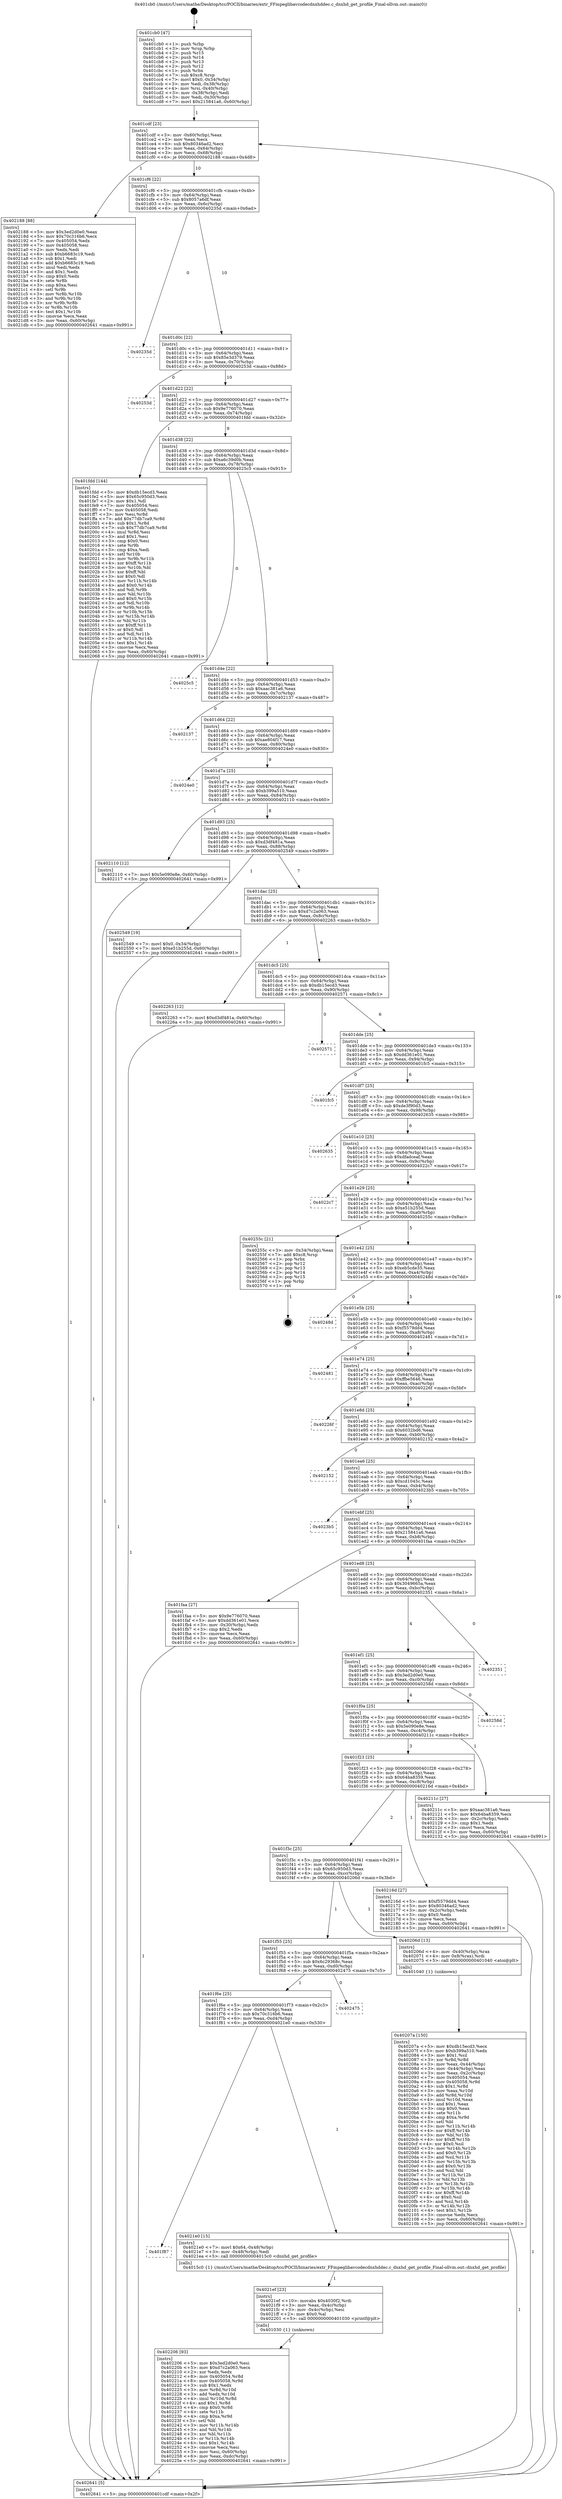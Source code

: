 digraph "0x401cb0" {
  label = "0x401cb0 (/mnt/c/Users/mathe/Desktop/tcc/POCII/binaries/extr_FFmpeglibavcodecdnxhddec.c_dnxhd_get_profile_Final-ollvm.out::main(0))"
  labelloc = "t"
  node[shape=record]

  Entry [label="",width=0.3,height=0.3,shape=circle,fillcolor=black,style=filled]
  "0x401cdf" [label="{
     0x401cdf [23]\l
     | [instrs]\l
     &nbsp;&nbsp;0x401cdf \<+3\>: mov -0x60(%rbp),%eax\l
     &nbsp;&nbsp;0x401ce2 \<+2\>: mov %eax,%ecx\l
     &nbsp;&nbsp;0x401ce4 \<+6\>: sub $0x80346ad2,%ecx\l
     &nbsp;&nbsp;0x401cea \<+3\>: mov %eax,-0x64(%rbp)\l
     &nbsp;&nbsp;0x401ced \<+3\>: mov %ecx,-0x68(%rbp)\l
     &nbsp;&nbsp;0x401cf0 \<+6\>: je 0000000000402188 \<main+0x4d8\>\l
  }"]
  "0x402188" [label="{
     0x402188 [88]\l
     | [instrs]\l
     &nbsp;&nbsp;0x402188 \<+5\>: mov $0x3ed2d0e0,%eax\l
     &nbsp;&nbsp;0x40218d \<+5\>: mov $0x70c316b6,%ecx\l
     &nbsp;&nbsp;0x402192 \<+7\>: mov 0x405054,%edx\l
     &nbsp;&nbsp;0x402199 \<+7\>: mov 0x405058,%esi\l
     &nbsp;&nbsp;0x4021a0 \<+2\>: mov %edx,%edi\l
     &nbsp;&nbsp;0x4021a2 \<+6\>: sub $0xb6683c19,%edi\l
     &nbsp;&nbsp;0x4021a8 \<+3\>: sub $0x1,%edi\l
     &nbsp;&nbsp;0x4021ab \<+6\>: add $0xb6683c19,%edi\l
     &nbsp;&nbsp;0x4021b1 \<+3\>: imul %edi,%edx\l
     &nbsp;&nbsp;0x4021b4 \<+3\>: and $0x1,%edx\l
     &nbsp;&nbsp;0x4021b7 \<+3\>: cmp $0x0,%edx\l
     &nbsp;&nbsp;0x4021ba \<+4\>: sete %r8b\l
     &nbsp;&nbsp;0x4021be \<+3\>: cmp $0xa,%esi\l
     &nbsp;&nbsp;0x4021c1 \<+4\>: setl %r9b\l
     &nbsp;&nbsp;0x4021c5 \<+3\>: mov %r8b,%r10b\l
     &nbsp;&nbsp;0x4021c8 \<+3\>: and %r9b,%r10b\l
     &nbsp;&nbsp;0x4021cb \<+3\>: xor %r9b,%r8b\l
     &nbsp;&nbsp;0x4021ce \<+3\>: or %r8b,%r10b\l
     &nbsp;&nbsp;0x4021d1 \<+4\>: test $0x1,%r10b\l
     &nbsp;&nbsp;0x4021d5 \<+3\>: cmovne %ecx,%eax\l
     &nbsp;&nbsp;0x4021d8 \<+3\>: mov %eax,-0x60(%rbp)\l
     &nbsp;&nbsp;0x4021db \<+5\>: jmp 0000000000402641 \<main+0x991\>\l
  }"]
  "0x401cf6" [label="{
     0x401cf6 [22]\l
     | [instrs]\l
     &nbsp;&nbsp;0x401cf6 \<+5\>: jmp 0000000000401cfb \<main+0x4b\>\l
     &nbsp;&nbsp;0x401cfb \<+3\>: mov -0x64(%rbp),%eax\l
     &nbsp;&nbsp;0x401cfe \<+5\>: sub $0x8057a6df,%eax\l
     &nbsp;&nbsp;0x401d03 \<+3\>: mov %eax,-0x6c(%rbp)\l
     &nbsp;&nbsp;0x401d06 \<+6\>: je 000000000040235d \<main+0x6ad\>\l
  }"]
  Exit [label="",width=0.3,height=0.3,shape=circle,fillcolor=black,style=filled,peripheries=2]
  "0x40235d" [label="{
     0x40235d\l
  }", style=dashed]
  "0x401d0c" [label="{
     0x401d0c [22]\l
     | [instrs]\l
     &nbsp;&nbsp;0x401d0c \<+5\>: jmp 0000000000401d11 \<main+0x61\>\l
     &nbsp;&nbsp;0x401d11 \<+3\>: mov -0x64(%rbp),%eax\l
     &nbsp;&nbsp;0x401d14 \<+5\>: sub $0x85e3d379,%eax\l
     &nbsp;&nbsp;0x401d19 \<+3\>: mov %eax,-0x70(%rbp)\l
     &nbsp;&nbsp;0x401d1c \<+6\>: je 000000000040253d \<main+0x88d\>\l
  }"]
  "0x402206" [label="{
     0x402206 [93]\l
     | [instrs]\l
     &nbsp;&nbsp;0x402206 \<+5\>: mov $0x3ed2d0e0,%esi\l
     &nbsp;&nbsp;0x40220b \<+5\>: mov $0xd7c2a063,%ecx\l
     &nbsp;&nbsp;0x402210 \<+2\>: xor %edx,%edx\l
     &nbsp;&nbsp;0x402212 \<+8\>: mov 0x405054,%r8d\l
     &nbsp;&nbsp;0x40221a \<+8\>: mov 0x405058,%r9d\l
     &nbsp;&nbsp;0x402222 \<+3\>: sub $0x1,%edx\l
     &nbsp;&nbsp;0x402225 \<+3\>: mov %r8d,%r10d\l
     &nbsp;&nbsp;0x402228 \<+3\>: add %edx,%r10d\l
     &nbsp;&nbsp;0x40222b \<+4\>: imul %r10d,%r8d\l
     &nbsp;&nbsp;0x40222f \<+4\>: and $0x1,%r8d\l
     &nbsp;&nbsp;0x402233 \<+4\>: cmp $0x0,%r8d\l
     &nbsp;&nbsp;0x402237 \<+4\>: sete %r11b\l
     &nbsp;&nbsp;0x40223b \<+4\>: cmp $0xa,%r9d\l
     &nbsp;&nbsp;0x40223f \<+3\>: setl %bl\l
     &nbsp;&nbsp;0x402242 \<+3\>: mov %r11b,%r14b\l
     &nbsp;&nbsp;0x402245 \<+3\>: and %bl,%r14b\l
     &nbsp;&nbsp;0x402248 \<+3\>: xor %bl,%r11b\l
     &nbsp;&nbsp;0x40224b \<+3\>: or %r11b,%r14b\l
     &nbsp;&nbsp;0x40224e \<+4\>: test $0x1,%r14b\l
     &nbsp;&nbsp;0x402252 \<+3\>: cmovne %ecx,%esi\l
     &nbsp;&nbsp;0x402255 \<+3\>: mov %esi,-0x60(%rbp)\l
     &nbsp;&nbsp;0x402258 \<+6\>: mov %eax,-0xdc(%rbp)\l
     &nbsp;&nbsp;0x40225e \<+5\>: jmp 0000000000402641 \<main+0x991\>\l
  }"]
  "0x40253d" [label="{
     0x40253d\l
  }", style=dashed]
  "0x401d22" [label="{
     0x401d22 [22]\l
     | [instrs]\l
     &nbsp;&nbsp;0x401d22 \<+5\>: jmp 0000000000401d27 \<main+0x77\>\l
     &nbsp;&nbsp;0x401d27 \<+3\>: mov -0x64(%rbp),%eax\l
     &nbsp;&nbsp;0x401d2a \<+5\>: sub $0x9e776070,%eax\l
     &nbsp;&nbsp;0x401d2f \<+3\>: mov %eax,-0x74(%rbp)\l
     &nbsp;&nbsp;0x401d32 \<+6\>: je 0000000000401fdd \<main+0x32d\>\l
  }"]
  "0x4021ef" [label="{
     0x4021ef [23]\l
     | [instrs]\l
     &nbsp;&nbsp;0x4021ef \<+10\>: movabs $0x4030f2,%rdi\l
     &nbsp;&nbsp;0x4021f9 \<+3\>: mov %eax,-0x4c(%rbp)\l
     &nbsp;&nbsp;0x4021fc \<+3\>: mov -0x4c(%rbp),%esi\l
     &nbsp;&nbsp;0x4021ff \<+2\>: mov $0x0,%al\l
     &nbsp;&nbsp;0x402201 \<+5\>: call 0000000000401030 \<printf@plt\>\l
     | [calls]\l
     &nbsp;&nbsp;0x401030 \{1\} (unknown)\l
  }"]
  "0x401fdd" [label="{
     0x401fdd [144]\l
     | [instrs]\l
     &nbsp;&nbsp;0x401fdd \<+5\>: mov $0xdb15ecd3,%eax\l
     &nbsp;&nbsp;0x401fe2 \<+5\>: mov $0x65c950d3,%ecx\l
     &nbsp;&nbsp;0x401fe7 \<+2\>: mov $0x1,%dl\l
     &nbsp;&nbsp;0x401fe9 \<+7\>: mov 0x405054,%esi\l
     &nbsp;&nbsp;0x401ff0 \<+7\>: mov 0x405058,%edi\l
     &nbsp;&nbsp;0x401ff7 \<+3\>: mov %esi,%r8d\l
     &nbsp;&nbsp;0x401ffa \<+7\>: add $0x77db7ca9,%r8d\l
     &nbsp;&nbsp;0x402001 \<+4\>: sub $0x1,%r8d\l
     &nbsp;&nbsp;0x402005 \<+7\>: sub $0x77db7ca9,%r8d\l
     &nbsp;&nbsp;0x40200c \<+4\>: imul %r8d,%esi\l
     &nbsp;&nbsp;0x402010 \<+3\>: and $0x1,%esi\l
     &nbsp;&nbsp;0x402013 \<+3\>: cmp $0x0,%esi\l
     &nbsp;&nbsp;0x402016 \<+4\>: sete %r9b\l
     &nbsp;&nbsp;0x40201a \<+3\>: cmp $0xa,%edi\l
     &nbsp;&nbsp;0x40201d \<+4\>: setl %r10b\l
     &nbsp;&nbsp;0x402021 \<+3\>: mov %r9b,%r11b\l
     &nbsp;&nbsp;0x402024 \<+4\>: xor $0xff,%r11b\l
     &nbsp;&nbsp;0x402028 \<+3\>: mov %r10b,%bl\l
     &nbsp;&nbsp;0x40202b \<+3\>: xor $0xff,%bl\l
     &nbsp;&nbsp;0x40202e \<+3\>: xor $0x0,%dl\l
     &nbsp;&nbsp;0x402031 \<+3\>: mov %r11b,%r14b\l
     &nbsp;&nbsp;0x402034 \<+4\>: and $0x0,%r14b\l
     &nbsp;&nbsp;0x402038 \<+3\>: and %dl,%r9b\l
     &nbsp;&nbsp;0x40203b \<+3\>: mov %bl,%r15b\l
     &nbsp;&nbsp;0x40203e \<+4\>: and $0x0,%r15b\l
     &nbsp;&nbsp;0x402042 \<+3\>: and %dl,%r10b\l
     &nbsp;&nbsp;0x402045 \<+3\>: or %r9b,%r14b\l
     &nbsp;&nbsp;0x402048 \<+3\>: or %r10b,%r15b\l
     &nbsp;&nbsp;0x40204b \<+3\>: xor %r15b,%r14b\l
     &nbsp;&nbsp;0x40204e \<+3\>: or %bl,%r11b\l
     &nbsp;&nbsp;0x402051 \<+4\>: xor $0xff,%r11b\l
     &nbsp;&nbsp;0x402055 \<+3\>: or $0x0,%dl\l
     &nbsp;&nbsp;0x402058 \<+3\>: and %dl,%r11b\l
     &nbsp;&nbsp;0x40205b \<+3\>: or %r11b,%r14b\l
     &nbsp;&nbsp;0x40205e \<+4\>: test $0x1,%r14b\l
     &nbsp;&nbsp;0x402062 \<+3\>: cmovne %ecx,%eax\l
     &nbsp;&nbsp;0x402065 \<+3\>: mov %eax,-0x60(%rbp)\l
     &nbsp;&nbsp;0x402068 \<+5\>: jmp 0000000000402641 \<main+0x991\>\l
  }"]
  "0x401d38" [label="{
     0x401d38 [22]\l
     | [instrs]\l
     &nbsp;&nbsp;0x401d38 \<+5\>: jmp 0000000000401d3d \<main+0x8d\>\l
     &nbsp;&nbsp;0x401d3d \<+3\>: mov -0x64(%rbp),%eax\l
     &nbsp;&nbsp;0x401d40 \<+5\>: sub $0xa6c39d0b,%eax\l
     &nbsp;&nbsp;0x401d45 \<+3\>: mov %eax,-0x78(%rbp)\l
     &nbsp;&nbsp;0x401d48 \<+6\>: je 00000000004025c5 \<main+0x915\>\l
  }"]
  "0x401f87" [label="{
     0x401f87\l
  }", style=dashed]
  "0x4025c5" [label="{
     0x4025c5\l
  }", style=dashed]
  "0x401d4e" [label="{
     0x401d4e [22]\l
     | [instrs]\l
     &nbsp;&nbsp;0x401d4e \<+5\>: jmp 0000000000401d53 \<main+0xa3\>\l
     &nbsp;&nbsp;0x401d53 \<+3\>: mov -0x64(%rbp),%eax\l
     &nbsp;&nbsp;0x401d56 \<+5\>: sub $0xaac381a6,%eax\l
     &nbsp;&nbsp;0x401d5b \<+3\>: mov %eax,-0x7c(%rbp)\l
     &nbsp;&nbsp;0x401d5e \<+6\>: je 0000000000402137 \<main+0x487\>\l
  }"]
  "0x4021e0" [label="{
     0x4021e0 [15]\l
     | [instrs]\l
     &nbsp;&nbsp;0x4021e0 \<+7\>: movl $0x64,-0x48(%rbp)\l
     &nbsp;&nbsp;0x4021e7 \<+3\>: mov -0x48(%rbp),%edi\l
     &nbsp;&nbsp;0x4021ea \<+5\>: call 00000000004015c0 \<dnxhd_get_profile\>\l
     | [calls]\l
     &nbsp;&nbsp;0x4015c0 \{1\} (/mnt/c/Users/mathe/Desktop/tcc/POCII/binaries/extr_FFmpeglibavcodecdnxhddec.c_dnxhd_get_profile_Final-ollvm.out::dnxhd_get_profile)\l
  }"]
  "0x402137" [label="{
     0x402137\l
  }", style=dashed]
  "0x401d64" [label="{
     0x401d64 [22]\l
     | [instrs]\l
     &nbsp;&nbsp;0x401d64 \<+5\>: jmp 0000000000401d69 \<main+0xb9\>\l
     &nbsp;&nbsp;0x401d69 \<+3\>: mov -0x64(%rbp),%eax\l
     &nbsp;&nbsp;0x401d6c \<+5\>: sub $0xae804f17,%eax\l
     &nbsp;&nbsp;0x401d71 \<+3\>: mov %eax,-0x80(%rbp)\l
     &nbsp;&nbsp;0x401d74 \<+6\>: je 00000000004024e0 \<main+0x830\>\l
  }"]
  "0x401f6e" [label="{
     0x401f6e [25]\l
     | [instrs]\l
     &nbsp;&nbsp;0x401f6e \<+5\>: jmp 0000000000401f73 \<main+0x2c3\>\l
     &nbsp;&nbsp;0x401f73 \<+3\>: mov -0x64(%rbp),%eax\l
     &nbsp;&nbsp;0x401f76 \<+5\>: sub $0x70c316b6,%eax\l
     &nbsp;&nbsp;0x401f7b \<+6\>: mov %eax,-0xd4(%rbp)\l
     &nbsp;&nbsp;0x401f81 \<+6\>: je 00000000004021e0 \<main+0x530\>\l
  }"]
  "0x4024e0" [label="{
     0x4024e0\l
  }", style=dashed]
  "0x401d7a" [label="{
     0x401d7a [25]\l
     | [instrs]\l
     &nbsp;&nbsp;0x401d7a \<+5\>: jmp 0000000000401d7f \<main+0xcf\>\l
     &nbsp;&nbsp;0x401d7f \<+3\>: mov -0x64(%rbp),%eax\l
     &nbsp;&nbsp;0x401d82 \<+5\>: sub $0xb399a510,%eax\l
     &nbsp;&nbsp;0x401d87 \<+6\>: mov %eax,-0x84(%rbp)\l
     &nbsp;&nbsp;0x401d8d \<+6\>: je 0000000000402110 \<main+0x460\>\l
  }"]
  "0x402475" [label="{
     0x402475\l
  }", style=dashed]
  "0x402110" [label="{
     0x402110 [12]\l
     | [instrs]\l
     &nbsp;&nbsp;0x402110 \<+7\>: movl $0x5e090e8e,-0x60(%rbp)\l
     &nbsp;&nbsp;0x402117 \<+5\>: jmp 0000000000402641 \<main+0x991\>\l
  }"]
  "0x401d93" [label="{
     0x401d93 [25]\l
     | [instrs]\l
     &nbsp;&nbsp;0x401d93 \<+5\>: jmp 0000000000401d98 \<main+0xe8\>\l
     &nbsp;&nbsp;0x401d98 \<+3\>: mov -0x64(%rbp),%eax\l
     &nbsp;&nbsp;0x401d9b \<+5\>: sub $0xd3df481a,%eax\l
     &nbsp;&nbsp;0x401da0 \<+6\>: mov %eax,-0x88(%rbp)\l
     &nbsp;&nbsp;0x401da6 \<+6\>: je 0000000000402549 \<main+0x899\>\l
  }"]
  "0x40207a" [label="{
     0x40207a [150]\l
     | [instrs]\l
     &nbsp;&nbsp;0x40207a \<+5\>: mov $0xdb15ecd3,%ecx\l
     &nbsp;&nbsp;0x40207f \<+5\>: mov $0xb399a510,%edx\l
     &nbsp;&nbsp;0x402084 \<+3\>: mov $0x1,%sil\l
     &nbsp;&nbsp;0x402087 \<+3\>: xor %r8d,%r8d\l
     &nbsp;&nbsp;0x40208a \<+3\>: mov %eax,-0x44(%rbp)\l
     &nbsp;&nbsp;0x40208d \<+3\>: mov -0x44(%rbp),%eax\l
     &nbsp;&nbsp;0x402090 \<+3\>: mov %eax,-0x2c(%rbp)\l
     &nbsp;&nbsp;0x402093 \<+7\>: mov 0x405054,%eax\l
     &nbsp;&nbsp;0x40209a \<+8\>: mov 0x405058,%r9d\l
     &nbsp;&nbsp;0x4020a2 \<+4\>: sub $0x1,%r8d\l
     &nbsp;&nbsp;0x4020a6 \<+3\>: mov %eax,%r10d\l
     &nbsp;&nbsp;0x4020a9 \<+3\>: add %r8d,%r10d\l
     &nbsp;&nbsp;0x4020ac \<+4\>: imul %r10d,%eax\l
     &nbsp;&nbsp;0x4020b0 \<+3\>: and $0x1,%eax\l
     &nbsp;&nbsp;0x4020b3 \<+3\>: cmp $0x0,%eax\l
     &nbsp;&nbsp;0x4020b6 \<+4\>: sete %r11b\l
     &nbsp;&nbsp;0x4020ba \<+4\>: cmp $0xa,%r9d\l
     &nbsp;&nbsp;0x4020be \<+3\>: setl %bl\l
     &nbsp;&nbsp;0x4020c1 \<+3\>: mov %r11b,%r14b\l
     &nbsp;&nbsp;0x4020c4 \<+4\>: xor $0xff,%r14b\l
     &nbsp;&nbsp;0x4020c8 \<+3\>: mov %bl,%r15b\l
     &nbsp;&nbsp;0x4020cb \<+4\>: xor $0xff,%r15b\l
     &nbsp;&nbsp;0x4020cf \<+4\>: xor $0x0,%sil\l
     &nbsp;&nbsp;0x4020d3 \<+3\>: mov %r14b,%r12b\l
     &nbsp;&nbsp;0x4020d6 \<+4\>: and $0x0,%r12b\l
     &nbsp;&nbsp;0x4020da \<+3\>: and %sil,%r11b\l
     &nbsp;&nbsp;0x4020dd \<+3\>: mov %r15b,%r13b\l
     &nbsp;&nbsp;0x4020e0 \<+4\>: and $0x0,%r13b\l
     &nbsp;&nbsp;0x4020e4 \<+3\>: and %sil,%bl\l
     &nbsp;&nbsp;0x4020e7 \<+3\>: or %r11b,%r12b\l
     &nbsp;&nbsp;0x4020ea \<+3\>: or %bl,%r13b\l
     &nbsp;&nbsp;0x4020ed \<+3\>: xor %r13b,%r12b\l
     &nbsp;&nbsp;0x4020f0 \<+3\>: or %r15b,%r14b\l
     &nbsp;&nbsp;0x4020f3 \<+4\>: xor $0xff,%r14b\l
     &nbsp;&nbsp;0x4020f7 \<+4\>: or $0x0,%sil\l
     &nbsp;&nbsp;0x4020fb \<+3\>: and %sil,%r14b\l
     &nbsp;&nbsp;0x4020fe \<+3\>: or %r14b,%r12b\l
     &nbsp;&nbsp;0x402101 \<+4\>: test $0x1,%r12b\l
     &nbsp;&nbsp;0x402105 \<+3\>: cmovne %edx,%ecx\l
     &nbsp;&nbsp;0x402108 \<+3\>: mov %ecx,-0x60(%rbp)\l
     &nbsp;&nbsp;0x40210b \<+5\>: jmp 0000000000402641 \<main+0x991\>\l
  }"]
  "0x402549" [label="{
     0x402549 [19]\l
     | [instrs]\l
     &nbsp;&nbsp;0x402549 \<+7\>: movl $0x0,-0x34(%rbp)\l
     &nbsp;&nbsp;0x402550 \<+7\>: movl $0xe51b255d,-0x60(%rbp)\l
     &nbsp;&nbsp;0x402557 \<+5\>: jmp 0000000000402641 \<main+0x991\>\l
  }"]
  "0x401dac" [label="{
     0x401dac [25]\l
     | [instrs]\l
     &nbsp;&nbsp;0x401dac \<+5\>: jmp 0000000000401db1 \<main+0x101\>\l
     &nbsp;&nbsp;0x401db1 \<+3\>: mov -0x64(%rbp),%eax\l
     &nbsp;&nbsp;0x401db4 \<+5\>: sub $0xd7c2a063,%eax\l
     &nbsp;&nbsp;0x401db9 \<+6\>: mov %eax,-0x8c(%rbp)\l
     &nbsp;&nbsp;0x401dbf \<+6\>: je 0000000000402263 \<main+0x5b3\>\l
  }"]
  "0x401f55" [label="{
     0x401f55 [25]\l
     | [instrs]\l
     &nbsp;&nbsp;0x401f55 \<+5\>: jmp 0000000000401f5a \<main+0x2aa\>\l
     &nbsp;&nbsp;0x401f5a \<+3\>: mov -0x64(%rbp),%eax\l
     &nbsp;&nbsp;0x401f5d \<+5\>: sub $0x6c29368c,%eax\l
     &nbsp;&nbsp;0x401f62 \<+6\>: mov %eax,-0xd0(%rbp)\l
     &nbsp;&nbsp;0x401f68 \<+6\>: je 0000000000402475 \<main+0x7c5\>\l
  }"]
  "0x402263" [label="{
     0x402263 [12]\l
     | [instrs]\l
     &nbsp;&nbsp;0x402263 \<+7\>: movl $0xd3df481a,-0x60(%rbp)\l
     &nbsp;&nbsp;0x40226a \<+5\>: jmp 0000000000402641 \<main+0x991\>\l
  }"]
  "0x401dc5" [label="{
     0x401dc5 [25]\l
     | [instrs]\l
     &nbsp;&nbsp;0x401dc5 \<+5\>: jmp 0000000000401dca \<main+0x11a\>\l
     &nbsp;&nbsp;0x401dca \<+3\>: mov -0x64(%rbp),%eax\l
     &nbsp;&nbsp;0x401dcd \<+5\>: sub $0xdb15ecd3,%eax\l
     &nbsp;&nbsp;0x401dd2 \<+6\>: mov %eax,-0x90(%rbp)\l
     &nbsp;&nbsp;0x401dd8 \<+6\>: je 0000000000402571 \<main+0x8c1\>\l
  }"]
  "0x40206d" [label="{
     0x40206d [13]\l
     | [instrs]\l
     &nbsp;&nbsp;0x40206d \<+4\>: mov -0x40(%rbp),%rax\l
     &nbsp;&nbsp;0x402071 \<+4\>: mov 0x8(%rax),%rdi\l
     &nbsp;&nbsp;0x402075 \<+5\>: call 0000000000401040 \<atoi@plt\>\l
     | [calls]\l
     &nbsp;&nbsp;0x401040 \{1\} (unknown)\l
  }"]
  "0x402571" [label="{
     0x402571\l
  }", style=dashed]
  "0x401dde" [label="{
     0x401dde [25]\l
     | [instrs]\l
     &nbsp;&nbsp;0x401dde \<+5\>: jmp 0000000000401de3 \<main+0x133\>\l
     &nbsp;&nbsp;0x401de3 \<+3\>: mov -0x64(%rbp),%eax\l
     &nbsp;&nbsp;0x401de6 \<+5\>: sub $0xdd361e01,%eax\l
     &nbsp;&nbsp;0x401deb \<+6\>: mov %eax,-0x94(%rbp)\l
     &nbsp;&nbsp;0x401df1 \<+6\>: je 0000000000401fc5 \<main+0x315\>\l
  }"]
  "0x401f3c" [label="{
     0x401f3c [25]\l
     | [instrs]\l
     &nbsp;&nbsp;0x401f3c \<+5\>: jmp 0000000000401f41 \<main+0x291\>\l
     &nbsp;&nbsp;0x401f41 \<+3\>: mov -0x64(%rbp),%eax\l
     &nbsp;&nbsp;0x401f44 \<+5\>: sub $0x65c950d3,%eax\l
     &nbsp;&nbsp;0x401f49 \<+6\>: mov %eax,-0xcc(%rbp)\l
     &nbsp;&nbsp;0x401f4f \<+6\>: je 000000000040206d \<main+0x3bd\>\l
  }"]
  "0x401fc5" [label="{
     0x401fc5\l
  }", style=dashed]
  "0x401df7" [label="{
     0x401df7 [25]\l
     | [instrs]\l
     &nbsp;&nbsp;0x401df7 \<+5\>: jmp 0000000000401dfc \<main+0x14c\>\l
     &nbsp;&nbsp;0x401dfc \<+3\>: mov -0x64(%rbp),%eax\l
     &nbsp;&nbsp;0x401dff \<+5\>: sub $0xde3f90d3,%eax\l
     &nbsp;&nbsp;0x401e04 \<+6\>: mov %eax,-0x98(%rbp)\l
     &nbsp;&nbsp;0x401e0a \<+6\>: je 0000000000402635 \<main+0x985\>\l
  }"]
  "0x40216d" [label="{
     0x40216d [27]\l
     | [instrs]\l
     &nbsp;&nbsp;0x40216d \<+5\>: mov $0xf5579dd4,%eax\l
     &nbsp;&nbsp;0x402172 \<+5\>: mov $0x80346ad2,%ecx\l
     &nbsp;&nbsp;0x402177 \<+3\>: mov -0x2c(%rbp),%edx\l
     &nbsp;&nbsp;0x40217a \<+3\>: cmp $0x0,%edx\l
     &nbsp;&nbsp;0x40217d \<+3\>: cmove %ecx,%eax\l
     &nbsp;&nbsp;0x402180 \<+3\>: mov %eax,-0x60(%rbp)\l
     &nbsp;&nbsp;0x402183 \<+5\>: jmp 0000000000402641 \<main+0x991\>\l
  }"]
  "0x402635" [label="{
     0x402635\l
  }", style=dashed]
  "0x401e10" [label="{
     0x401e10 [25]\l
     | [instrs]\l
     &nbsp;&nbsp;0x401e10 \<+5\>: jmp 0000000000401e15 \<main+0x165\>\l
     &nbsp;&nbsp;0x401e15 \<+3\>: mov -0x64(%rbp),%eax\l
     &nbsp;&nbsp;0x401e18 \<+5\>: sub $0xdfadceaf,%eax\l
     &nbsp;&nbsp;0x401e1d \<+6\>: mov %eax,-0x9c(%rbp)\l
     &nbsp;&nbsp;0x401e23 \<+6\>: je 00000000004022c7 \<main+0x617\>\l
  }"]
  "0x401f23" [label="{
     0x401f23 [25]\l
     | [instrs]\l
     &nbsp;&nbsp;0x401f23 \<+5\>: jmp 0000000000401f28 \<main+0x278\>\l
     &nbsp;&nbsp;0x401f28 \<+3\>: mov -0x64(%rbp),%eax\l
     &nbsp;&nbsp;0x401f2b \<+5\>: sub $0x64ba8359,%eax\l
     &nbsp;&nbsp;0x401f30 \<+6\>: mov %eax,-0xc8(%rbp)\l
     &nbsp;&nbsp;0x401f36 \<+6\>: je 000000000040216d \<main+0x4bd\>\l
  }"]
  "0x4022c7" [label="{
     0x4022c7\l
  }", style=dashed]
  "0x401e29" [label="{
     0x401e29 [25]\l
     | [instrs]\l
     &nbsp;&nbsp;0x401e29 \<+5\>: jmp 0000000000401e2e \<main+0x17e\>\l
     &nbsp;&nbsp;0x401e2e \<+3\>: mov -0x64(%rbp),%eax\l
     &nbsp;&nbsp;0x401e31 \<+5\>: sub $0xe51b255d,%eax\l
     &nbsp;&nbsp;0x401e36 \<+6\>: mov %eax,-0xa0(%rbp)\l
     &nbsp;&nbsp;0x401e3c \<+6\>: je 000000000040255c \<main+0x8ac\>\l
  }"]
  "0x40211c" [label="{
     0x40211c [27]\l
     | [instrs]\l
     &nbsp;&nbsp;0x40211c \<+5\>: mov $0xaac381a6,%eax\l
     &nbsp;&nbsp;0x402121 \<+5\>: mov $0x64ba8359,%ecx\l
     &nbsp;&nbsp;0x402126 \<+3\>: mov -0x2c(%rbp),%edx\l
     &nbsp;&nbsp;0x402129 \<+3\>: cmp $0x1,%edx\l
     &nbsp;&nbsp;0x40212c \<+3\>: cmovl %ecx,%eax\l
     &nbsp;&nbsp;0x40212f \<+3\>: mov %eax,-0x60(%rbp)\l
     &nbsp;&nbsp;0x402132 \<+5\>: jmp 0000000000402641 \<main+0x991\>\l
  }"]
  "0x40255c" [label="{
     0x40255c [21]\l
     | [instrs]\l
     &nbsp;&nbsp;0x40255c \<+3\>: mov -0x34(%rbp),%eax\l
     &nbsp;&nbsp;0x40255f \<+7\>: add $0xc8,%rsp\l
     &nbsp;&nbsp;0x402566 \<+1\>: pop %rbx\l
     &nbsp;&nbsp;0x402567 \<+2\>: pop %r12\l
     &nbsp;&nbsp;0x402569 \<+2\>: pop %r13\l
     &nbsp;&nbsp;0x40256b \<+2\>: pop %r14\l
     &nbsp;&nbsp;0x40256d \<+2\>: pop %r15\l
     &nbsp;&nbsp;0x40256f \<+1\>: pop %rbp\l
     &nbsp;&nbsp;0x402570 \<+1\>: ret\l
  }"]
  "0x401e42" [label="{
     0x401e42 [25]\l
     | [instrs]\l
     &nbsp;&nbsp;0x401e42 \<+5\>: jmp 0000000000401e47 \<main+0x197\>\l
     &nbsp;&nbsp;0x401e47 \<+3\>: mov -0x64(%rbp),%eax\l
     &nbsp;&nbsp;0x401e4a \<+5\>: sub $0xeb5cde35,%eax\l
     &nbsp;&nbsp;0x401e4f \<+6\>: mov %eax,-0xa4(%rbp)\l
     &nbsp;&nbsp;0x401e55 \<+6\>: je 000000000040248d \<main+0x7dd\>\l
  }"]
  "0x401f0a" [label="{
     0x401f0a [25]\l
     | [instrs]\l
     &nbsp;&nbsp;0x401f0a \<+5\>: jmp 0000000000401f0f \<main+0x25f\>\l
     &nbsp;&nbsp;0x401f0f \<+3\>: mov -0x64(%rbp),%eax\l
     &nbsp;&nbsp;0x401f12 \<+5\>: sub $0x5e090e8e,%eax\l
     &nbsp;&nbsp;0x401f17 \<+6\>: mov %eax,-0xc4(%rbp)\l
     &nbsp;&nbsp;0x401f1d \<+6\>: je 000000000040211c \<main+0x46c\>\l
  }"]
  "0x40248d" [label="{
     0x40248d\l
  }", style=dashed]
  "0x401e5b" [label="{
     0x401e5b [25]\l
     | [instrs]\l
     &nbsp;&nbsp;0x401e5b \<+5\>: jmp 0000000000401e60 \<main+0x1b0\>\l
     &nbsp;&nbsp;0x401e60 \<+3\>: mov -0x64(%rbp),%eax\l
     &nbsp;&nbsp;0x401e63 \<+5\>: sub $0xf5579dd4,%eax\l
     &nbsp;&nbsp;0x401e68 \<+6\>: mov %eax,-0xa8(%rbp)\l
     &nbsp;&nbsp;0x401e6e \<+6\>: je 0000000000402481 \<main+0x7d1\>\l
  }"]
  "0x40258d" [label="{
     0x40258d\l
  }", style=dashed]
  "0x402481" [label="{
     0x402481\l
  }", style=dashed]
  "0x401e74" [label="{
     0x401e74 [25]\l
     | [instrs]\l
     &nbsp;&nbsp;0x401e74 \<+5\>: jmp 0000000000401e79 \<main+0x1c9\>\l
     &nbsp;&nbsp;0x401e79 \<+3\>: mov -0x64(%rbp),%eax\l
     &nbsp;&nbsp;0x401e7c \<+5\>: sub $0xffbe5646,%eax\l
     &nbsp;&nbsp;0x401e81 \<+6\>: mov %eax,-0xac(%rbp)\l
     &nbsp;&nbsp;0x401e87 \<+6\>: je 000000000040226f \<main+0x5bf\>\l
  }"]
  "0x401ef1" [label="{
     0x401ef1 [25]\l
     | [instrs]\l
     &nbsp;&nbsp;0x401ef1 \<+5\>: jmp 0000000000401ef6 \<main+0x246\>\l
     &nbsp;&nbsp;0x401ef6 \<+3\>: mov -0x64(%rbp),%eax\l
     &nbsp;&nbsp;0x401ef9 \<+5\>: sub $0x3ed2d0e0,%eax\l
     &nbsp;&nbsp;0x401efe \<+6\>: mov %eax,-0xc0(%rbp)\l
     &nbsp;&nbsp;0x401f04 \<+6\>: je 000000000040258d \<main+0x8dd\>\l
  }"]
  "0x40226f" [label="{
     0x40226f\l
  }", style=dashed]
  "0x401e8d" [label="{
     0x401e8d [25]\l
     | [instrs]\l
     &nbsp;&nbsp;0x401e8d \<+5\>: jmp 0000000000401e92 \<main+0x1e2\>\l
     &nbsp;&nbsp;0x401e92 \<+3\>: mov -0x64(%rbp),%eax\l
     &nbsp;&nbsp;0x401e95 \<+5\>: sub $0x6032bd6,%eax\l
     &nbsp;&nbsp;0x401e9a \<+6\>: mov %eax,-0xb0(%rbp)\l
     &nbsp;&nbsp;0x401ea0 \<+6\>: je 0000000000402152 \<main+0x4a2\>\l
  }"]
  "0x402351" [label="{
     0x402351\l
  }", style=dashed]
  "0x402152" [label="{
     0x402152\l
  }", style=dashed]
  "0x401ea6" [label="{
     0x401ea6 [25]\l
     | [instrs]\l
     &nbsp;&nbsp;0x401ea6 \<+5\>: jmp 0000000000401eab \<main+0x1fb\>\l
     &nbsp;&nbsp;0x401eab \<+3\>: mov -0x64(%rbp),%eax\l
     &nbsp;&nbsp;0x401eae \<+5\>: sub $0xcd1045c,%eax\l
     &nbsp;&nbsp;0x401eb3 \<+6\>: mov %eax,-0xb4(%rbp)\l
     &nbsp;&nbsp;0x401eb9 \<+6\>: je 00000000004023b5 \<main+0x705\>\l
  }"]
  "0x401cb0" [label="{
     0x401cb0 [47]\l
     | [instrs]\l
     &nbsp;&nbsp;0x401cb0 \<+1\>: push %rbp\l
     &nbsp;&nbsp;0x401cb1 \<+3\>: mov %rsp,%rbp\l
     &nbsp;&nbsp;0x401cb4 \<+2\>: push %r15\l
     &nbsp;&nbsp;0x401cb6 \<+2\>: push %r14\l
     &nbsp;&nbsp;0x401cb8 \<+2\>: push %r13\l
     &nbsp;&nbsp;0x401cba \<+2\>: push %r12\l
     &nbsp;&nbsp;0x401cbc \<+1\>: push %rbx\l
     &nbsp;&nbsp;0x401cbd \<+7\>: sub $0xc8,%rsp\l
     &nbsp;&nbsp;0x401cc4 \<+7\>: movl $0x0,-0x34(%rbp)\l
     &nbsp;&nbsp;0x401ccb \<+3\>: mov %edi,-0x38(%rbp)\l
     &nbsp;&nbsp;0x401cce \<+4\>: mov %rsi,-0x40(%rbp)\l
     &nbsp;&nbsp;0x401cd2 \<+3\>: mov -0x38(%rbp),%edi\l
     &nbsp;&nbsp;0x401cd5 \<+3\>: mov %edi,-0x30(%rbp)\l
     &nbsp;&nbsp;0x401cd8 \<+7\>: movl $0x215841a6,-0x60(%rbp)\l
  }"]
  "0x4023b5" [label="{
     0x4023b5\l
  }", style=dashed]
  "0x401ebf" [label="{
     0x401ebf [25]\l
     | [instrs]\l
     &nbsp;&nbsp;0x401ebf \<+5\>: jmp 0000000000401ec4 \<main+0x214\>\l
     &nbsp;&nbsp;0x401ec4 \<+3\>: mov -0x64(%rbp),%eax\l
     &nbsp;&nbsp;0x401ec7 \<+5\>: sub $0x215841a6,%eax\l
     &nbsp;&nbsp;0x401ecc \<+6\>: mov %eax,-0xb8(%rbp)\l
     &nbsp;&nbsp;0x401ed2 \<+6\>: je 0000000000401faa \<main+0x2fa\>\l
  }"]
  "0x402641" [label="{
     0x402641 [5]\l
     | [instrs]\l
     &nbsp;&nbsp;0x402641 \<+5\>: jmp 0000000000401cdf \<main+0x2f\>\l
  }"]
  "0x401faa" [label="{
     0x401faa [27]\l
     | [instrs]\l
     &nbsp;&nbsp;0x401faa \<+5\>: mov $0x9e776070,%eax\l
     &nbsp;&nbsp;0x401faf \<+5\>: mov $0xdd361e01,%ecx\l
     &nbsp;&nbsp;0x401fb4 \<+3\>: mov -0x30(%rbp),%edx\l
     &nbsp;&nbsp;0x401fb7 \<+3\>: cmp $0x2,%edx\l
     &nbsp;&nbsp;0x401fba \<+3\>: cmovne %ecx,%eax\l
     &nbsp;&nbsp;0x401fbd \<+3\>: mov %eax,-0x60(%rbp)\l
     &nbsp;&nbsp;0x401fc0 \<+5\>: jmp 0000000000402641 \<main+0x991\>\l
  }"]
  "0x401ed8" [label="{
     0x401ed8 [25]\l
     | [instrs]\l
     &nbsp;&nbsp;0x401ed8 \<+5\>: jmp 0000000000401edd \<main+0x22d\>\l
     &nbsp;&nbsp;0x401edd \<+3\>: mov -0x64(%rbp),%eax\l
     &nbsp;&nbsp;0x401ee0 \<+5\>: sub $0x3049665a,%eax\l
     &nbsp;&nbsp;0x401ee5 \<+6\>: mov %eax,-0xbc(%rbp)\l
     &nbsp;&nbsp;0x401eeb \<+6\>: je 0000000000402351 \<main+0x6a1\>\l
  }"]
  Entry -> "0x401cb0" [label=" 1"]
  "0x401cdf" -> "0x402188" [label=" 1"]
  "0x401cdf" -> "0x401cf6" [label=" 10"]
  "0x40255c" -> Exit [label=" 1"]
  "0x401cf6" -> "0x40235d" [label=" 0"]
  "0x401cf6" -> "0x401d0c" [label=" 10"]
  "0x402549" -> "0x402641" [label=" 1"]
  "0x401d0c" -> "0x40253d" [label=" 0"]
  "0x401d0c" -> "0x401d22" [label=" 10"]
  "0x402263" -> "0x402641" [label=" 1"]
  "0x401d22" -> "0x401fdd" [label=" 1"]
  "0x401d22" -> "0x401d38" [label=" 9"]
  "0x402206" -> "0x402641" [label=" 1"]
  "0x401d38" -> "0x4025c5" [label=" 0"]
  "0x401d38" -> "0x401d4e" [label=" 9"]
  "0x4021ef" -> "0x402206" [label=" 1"]
  "0x401d4e" -> "0x402137" [label=" 0"]
  "0x401d4e" -> "0x401d64" [label=" 9"]
  "0x4021e0" -> "0x4021ef" [label=" 1"]
  "0x401d64" -> "0x4024e0" [label=" 0"]
  "0x401d64" -> "0x401d7a" [label=" 9"]
  "0x401f6e" -> "0x4021e0" [label=" 1"]
  "0x401d7a" -> "0x402110" [label=" 1"]
  "0x401d7a" -> "0x401d93" [label=" 8"]
  "0x401f6e" -> "0x401f87" [label=" 0"]
  "0x401d93" -> "0x402549" [label=" 1"]
  "0x401d93" -> "0x401dac" [label=" 7"]
  "0x401f55" -> "0x402475" [label=" 0"]
  "0x401dac" -> "0x402263" [label=" 1"]
  "0x401dac" -> "0x401dc5" [label=" 6"]
  "0x401f55" -> "0x401f6e" [label=" 1"]
  "0x401dc5" -> "0x402571" [label=" 0"]
  "0x401dc5" -> "0x401dde" [label=" 6"]
  "0x402188" -> "0x402641" [label=" 1"]
  "0x401dde" -> "0x401fc5" [label=" 0"]
  "0x401dde" -> "0x401df7" [label=" 6"]
  "0x40211c" -> "0x402641" [label=" 1"]
  "0x401df7" -> "0x402635" [label=" 0"]
  "0x401df7" -> "0x401e10" [label=" 6"]
  "0x402110" -> "0x402641" [label=" 1"]
  "0x401e10" -> "0x4022c7" [label=" 0"]
  "0x401e10" -> "0x401e29" [label=" 6"]
  "0x40206d" -> "0x40207a" [label=" 1"]
  "0x401e29" -> "0x40255c" [label=" 1"]
  "0x401e29" -> "0x401e42" [label=" 5"]
  "0x401f3c" -> "0x401f55" [label=" 1"]
  "0x401e42" -> "0x40248d" [label=" 0"]
  "0x401e42" -> "0x401e5b" [label=" 5"]
  "0x40216d" -> "0x402641" [label=" 1"]
  "0x401e5b" -> "0x402481" [label=" 0"]
  "0x401e5b" -> "0x401e74" [label=" 5"]
  "0x401f23" -> "0x401f3c" [label=" 2"]
  "0x401e74" -> "0x40226f" [label=" 0"]
  "0x401e74" -> "0x401e8d" [label=" 5"]
  "0x40207a" -> "0x402641" [label=" 1"]
  "0x401e8d" -> "0x402152" [label=" 0"]
  "0x401e8d" -> "0x401ea6" [label=" 5"]
  "0x401f0a" -> "0x401f23" [label=" 3"]
  "0x401ea6" -> "0x4023b5" [label=" 0"]
  "0x401ea6" -> "0x401ebf" [label=" 5"]
  "0x401f3c" -> "0x40206d" [label=" 1"]
  "0x401ebf" -> "0x401faa" [label=" 1"]
  "0x401ebf" -> "0x401ed8" [label=" 4"]
  "0x401faa" -> "0x402641" [label=" 1"]
  "0x401cb0" -> "0x401cdf" [label=" 1"]
  "0x402641" -> "0x401cdf" [label=" 10"]
  "0x401fdd" -> "0x402641" [label=" 1"]
  "0x401f0a" -> "0x40211c" [label=" 1"]
  "0x401ed8" -> "0x402351" [label=" 0"]
  "0x401ed8" -> "0x401ef1" [label=" 4"]
  "0x401f23" -> "0x40216d" [label=" 1"]
  "0x401ef1" -> "0x40258d" [label=" 0"]
  "0x401ef1" -> "0x401f0a" [label=" 4"]
}
